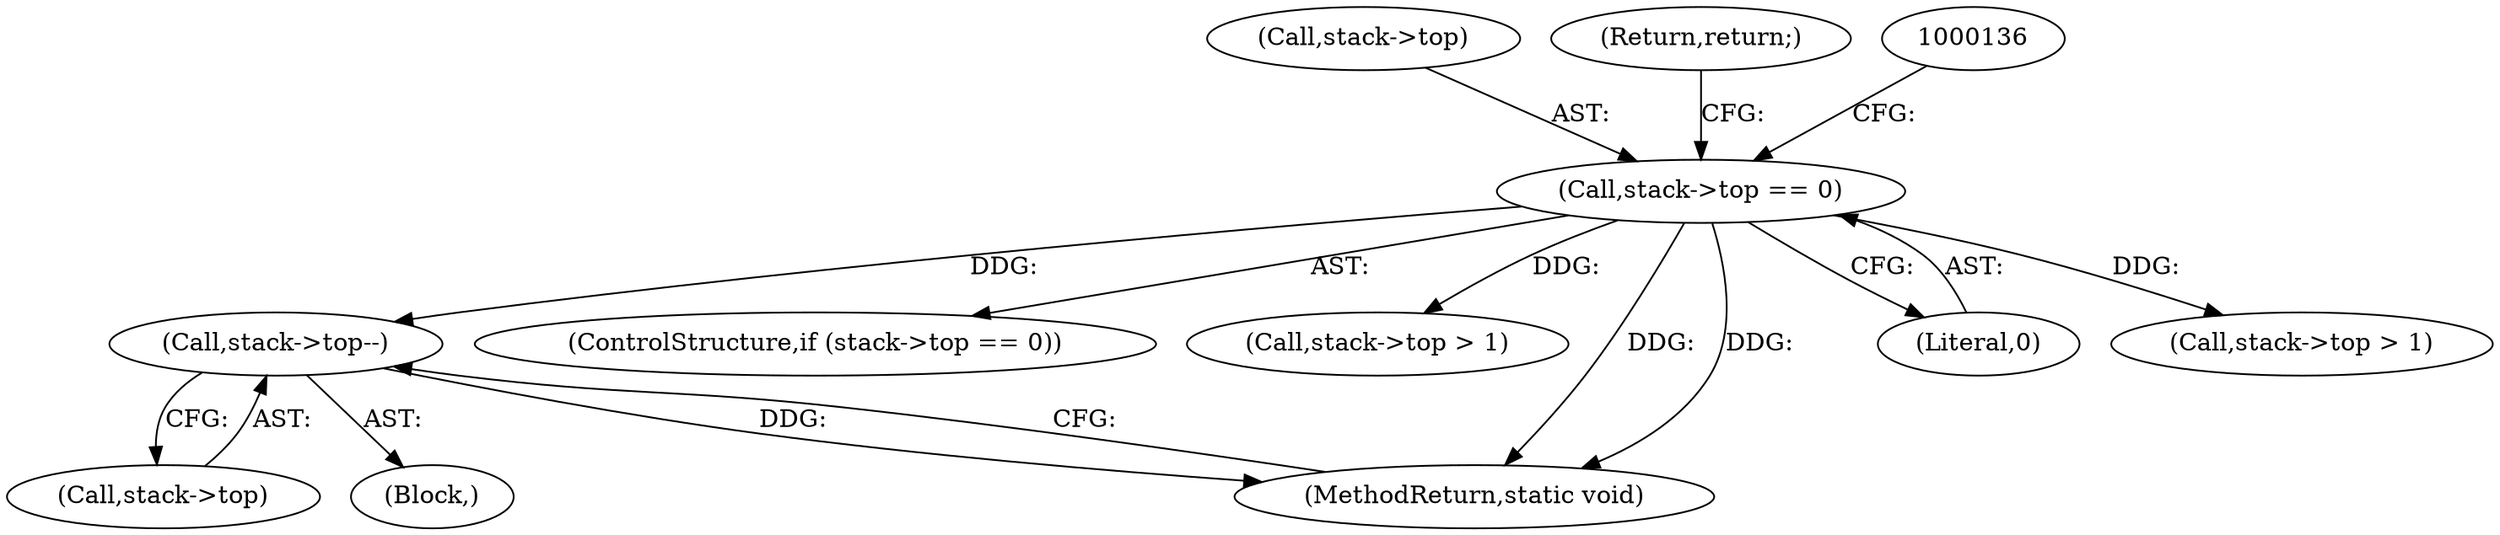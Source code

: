 digraph "0_php-src_8d2539fa0faf3f63e1d1e7635347c5b9e777d47b@pointer" {
"1000640" [label="(Call,stack->top--)"];
"1000124" [label="(Call,stack->top == 0)"];
"1000640" [label="(Call,stack->top--)"];
"1000123" [label="(ControlStructure,if (stack->top == 0))"];
"1000641" [label="(Call,stack->top)"];
"1000125" [label="(Call,stack->top)"];
"1000130" [label="(Return,return;)"];
"1000319" [label="(Call,stack->top > 1)"];
"1000630" [label="(Block,)"];
"1000644" [label="(MethodReturn,static void)"];
"1000128" [label="(Literal,0)"];
"1000124" [label="(Call,stack->top == 0)"];
"1000210" [label="(Call,stack->top > 1)"];
"1000640" -> "1000630"  [label="AST: "];
"1000640" -> "1000641"  [label="CFG: "];
"1000641" -> "1000640"  [label="AST: "];
"1000644" -> "1000640"  [label="CFG: "];
"1000640" -> "1000644"  [label="DDG: "];
"1000124" -> "1000640"  [label="DDG: "];
"1000124" -> "1000123"  [label="AST: "];
"1000124" -> "1000128"  [label="CFG: "];
"1000125" -> "1000124"  [label="AST: "];
"1000128" -> "1000124"  [label="AST: "];
"1000130" -> "1000124"  [label="CFG: "];
"1000136" -> "1000124"  [label="CFG: "];
"1000124" -> "1000644"  [label="DDG: "];
"1000124" -> "1000644"  [label="DDG: "];
"1000124" -> "1000210"  [label="DDG: "];
"1000124" -> "1000319"  [label="DDG: "];
}
